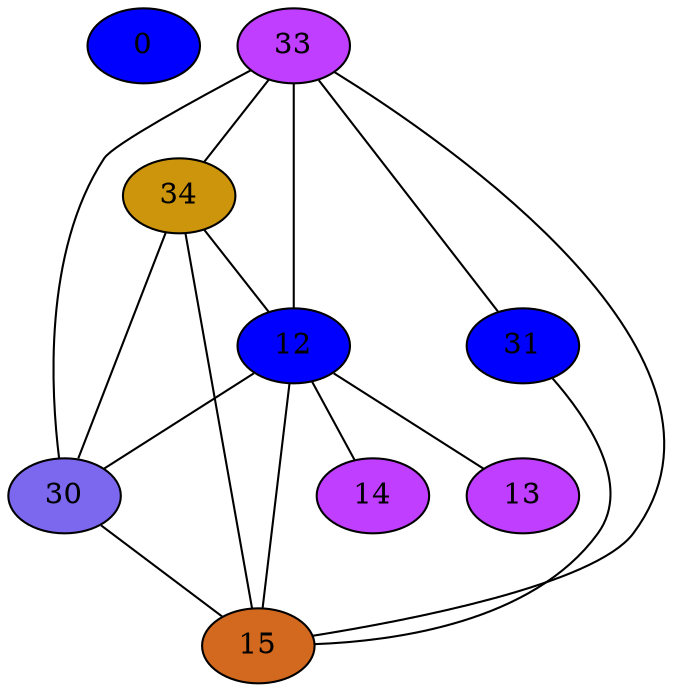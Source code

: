 strict graph {
0[label="0" style=filled fillcolor="blue1"];
33[label="33" style=filled fillcolor="darkorchid1"];
33 -- 34
33 -- 12
33 -- 30
33 -- 31
33 -- 15
34[label="34" style=filled fillcolor="darkgoldenrod3"];
34 -- 33
34 -- 12
34 -- 30
34 -- 15
12[label="12" style=filled fillcolor="blue1"];
12 -- 33
12 -- 34
12 -- 13
12 -- 30
12 -- 14
12 -- 15
13[label="13" style=filled fillcolor="darkorchid1"];
13 -- 12
30[label="30" style=filled fillcolor="mediumslateblue"];
30 -- 33
30 -- 34
30 -- 12
30 -- 15
14[label="14" style=filled fillcolor="darkorchid1"];
14 -- 12
31[label="31" style=filled fillcolor="blue1"];
31 -- 33
31 -- 15
15[label="15" style=filled fillcolor="chocolate"];
15 -- 33
15 -- 34
15 -- 12
15 -- 30
15 -- 31
}
